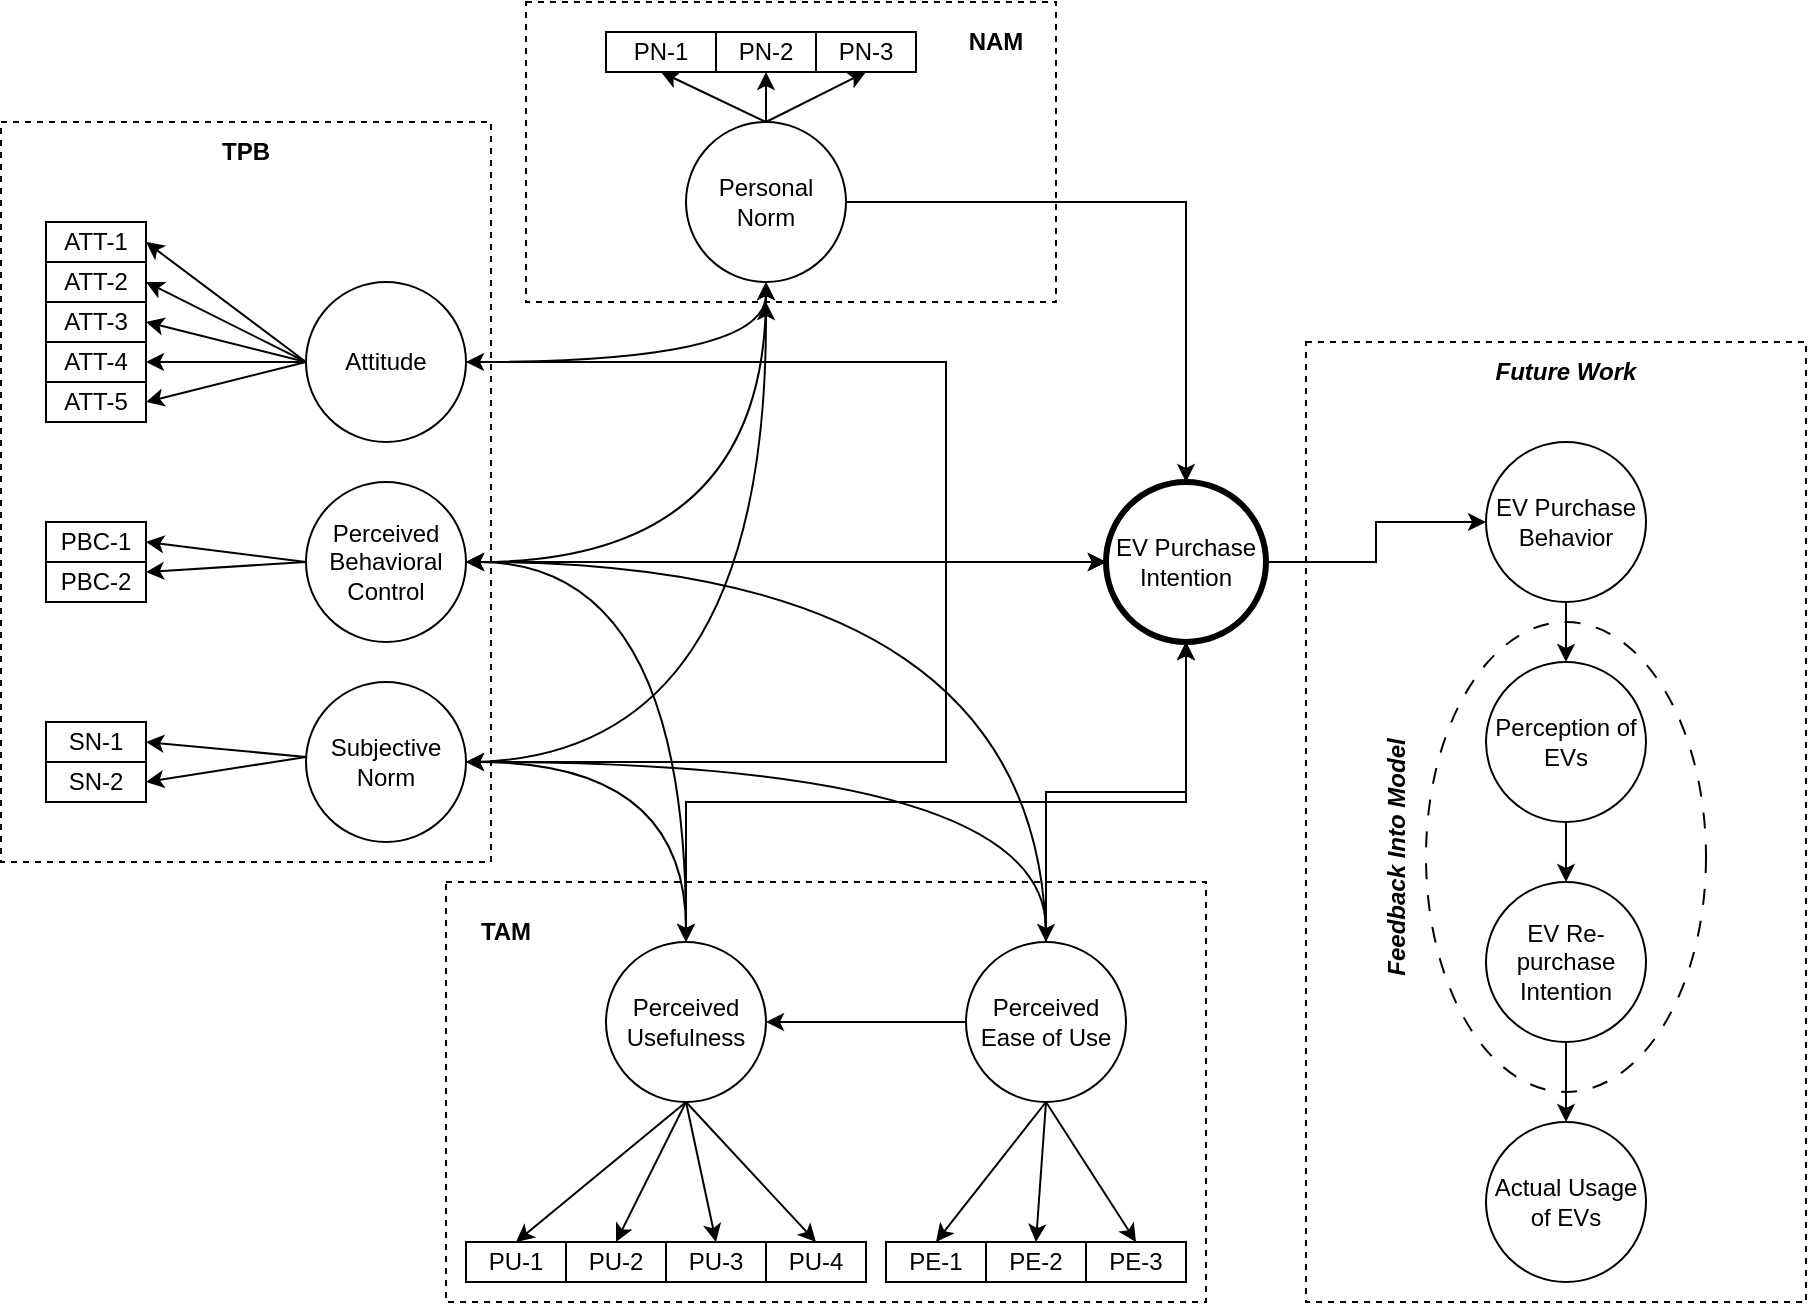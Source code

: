 <mxfile version="21.1.2" type="device">
  <diagram name="Page-1" id="kJrWrPGSgi8lEbWL6mTn">
    <mxGraphModel dx="1194" dy="741" grid="1" gridSize="10" guides="1" tooltips="1" connect="1" arrows="1" fold="1" page="1" pageScale="1" pageWidth="1169" pageHeight="827" math="0" shadow="0">
      <root>
        <mxCell id="0" />
        <mxCell id="1" parent="0" />
        <mxCell id="IYlS7my690wejQT6I9Gt-64" value="" style="whiteSpace=wrap;html=1;fillColor=none;dashed=1;" vertex="1" parent="1">
          <mxGeometry x="230" y="500" width="380" height="210" as="geometry" />
        </mxCell>
        <mxCell id="IYlS7my690wejQT6I9Gt-65" value="" style="whiteSpace=wrap;html=1;fillColor=none;dashed=1;" vertex="1" parent="1">
          <mxGeometry x="270" y="60" width="265" height="150" as="geometry" />
        </mxCell>
        <mxCell id="IYlS7my690wejQT6I9Gt-76" value="" style="ellipse;whiteSpace=wrap;html=1;dashed=1;dashPattern=8 8;fillColor=none;" vertex="1" parent="1">
          <mxGeometry x="720" y="370" width="140" height="235" as="geometry" />
        </mxCell>
        <mxCell id="IYlS7my690wejQT6I9Gt-69" value="" style="whiteSpace=wrap;html=1;fillColor=none;dashed=1;" vertex="1" parent="1">
          <mxGeometry x="660" y="230" width="250" height="480" as="geometry" />
        </mxCell>
        <mxCell id="IYlS7my690wejQT6I9Gt-66" value="" style="whiteSpace=wrap;html=1;fillColor=none;dashed=1;" vertex="1" parent="1">
          <mxGeometry x="7.5" y="120" width="245" height="370" as="geometry" />
        </mxCell>
        <mxCell id="IYlS7my690wejQT6I9Gt-90" style="edgeStyle=orthogonalEdgeStyle;rounded=0;orthogonalLoop=1;jettySize=auto;html=1;entryX=0;entryY=0.5;entryDx=0;entryDy=0;" edge="1" parent="1" source="IYlS7my690wejQT6I9Gt-1" target="IYlS7my690wejQT6I9Gt-67">
          <mxGeometry relative="1" as="geometry">
            <Array as="points">
              <mxPoint x="480" y="240" />
              <mxPoint x="480" y="340" />
            </Array>
          </mxGeometry>
        </mxCell>
        <mxCell id="IYlS7my690wejQT6I9Gt-110" style="edgeStyle=orthogonalEdgeStyle;curved=1;rounded=0;orthogonalLoop=1;jettySize=auto;html=1;exitX=1;exitY=0.5;exitDx=0;exitDy=0;entryX=0.5;entryY=1;entryDx=0;entryDy=0;startArrow=classic;startFill=1;" edge="1" parent="1" source="IYlS7my690wejQT6I9Gt-1" target="IYlS7my690wejQT6I9Gt-4">
          <mxGeometry relative="1" as="geometry" />
        </mxCell>
        <mxCell id="IYlS7my690wejQT6I9Gt-122" style="edgeStyle=none;rounded=0;orthogonalLoop=1;jettySize=auto;html=1;exitX=0;exitY=0.5;exitDx=0;exitDy=0;entryX=1;entryY=0.5;entryDx=0;entryDy=0;" edge="1" parent="1" source="IYlS7my690wejQT6I9Gt-1" target="IYlS7my690wejQT6I9Gt-102">
          <mxGeometry relative="1" as="geometry" />
        </mxCell>
        <mxCell id="IYlS7my690wejQT6I9Gt-1" value="Attitude" style="ellipse;whiteSpace=wrap;html=1;aspect=fixed;" vertex="1" parent="1">
          <mxGeometry x="160" y="200" width="80" height="80" as="geometry" />
        </mxCell>
        <mxCell id="IYlS7my690wejQT6I9Gt-91" style="edgeStyle=orthogonalEdgeStyle;rounded=0;orthogonalLoop=1;jettySize=auto;html=1;entryX=0;entryY=0.5;entryDx=0;entryDy=0;" edge="1" parent="1" source="IYlS7my690wejQT6I9Gt-2" target="IYlS7my690wejQT6I9Gt-67">
          <mxGeometry relative="1" as="geometry" />
        </mxCell>
        <mxCell id="IYlS7my690wejQT6I9Gt-114" style="edgeStyle=orthogonalEdgeStyle;curved=1;rounded=0;orthogonalLoop=1;jettySize=auto;html=1;exitX=1;exitY=0.5;exitDx=0;exitDy=0;entryX=0.5;entryY=1;entryDx=0;entryDy=0;startArrow=classic;startFill=1;" edge="1" parent="1" source="IYlS7my690wejQT6I9Gt-2" target="IYlS7my690wejQT6I9Gt-4">
          <mxGeometry relative="1" as="geometry" />
        </mxCell>
        <mxCell id="IYlS7my690wejQT6I9Gt-115" style="edgeStyle=orthogonalEdgeStyle;curved=1;rounded=0;orthogonalLoop=1;jettySize=auto;html=1;exitX=1;exitY=0.5;exitDx=0;exitDy=0;startArrow=classic;startFill=1;" edge="1" parent="1" source="IYlS7my690wejQT6I9Gt-2" target="IYlS7my690wejQT6I9Gt-5">
          <mxGeometry relative="1" as="geometry" />
        </mxCell>
        <mxCell id="IYlS7my690wejQT6I9Gt-116" style="edgeStyle=orthogonalEdgeStyle;curved=1;rounded=0;orthogonalLoop=1;jettySize=auto;html=1;exitX=1;exitY=0.5;exitDx=0;exitDy=0;startArrow=classic;startFill=1;" edge="1" parent="1" source="IYlS7my690wejQT6I9Gt-2">
          <mxGeometry relative="1" as="geometry">
            <mxPoint x="530" y="540" as="targetPoint" />
          </mxGeometry>
        </mxCell>
        <mxCell id="IYlS7my690wejQT6I9Gt-2" value="Perceived Behavioral Control" style="ellipse;whiteSpace=wrap;html=1;aspect=fixed;" vertex="1" parent="1">
          <mxGeometry x="160" y="300" width="80" height="80" as="geometry" />
        </mxCell>
        <mxCell id="IYlS7my690wejQT6I9Gt-92" style="edgeStyle=orthogonalEdgeStyle;rounded=0;orthogonalLoop=1;jettySize=auto;html=1;entryX=0;entryY=0.5;entryDx=0;entryDy=0;" edge="1" parent="1" source="IYlS7my690wejQT6I9Gt-3" target="IYlS7my690wejQT6I9Gt-67">
          <mxGeometry relative="1" as="geometry">
            <Array as="points">
              <mxPoint x="480" y="440" />
              <mxPoint x="480" y="340" />
            </Array>
          </mxGeometry>
        </mxCell>
        <mxCell id="IYlS7my690wejQT6I9Gt-117" style="edgeStyle=orthogonalEdgeStyle;curved=1;rounded=0;orthogonalLoop=1;jettySize=auto;html=1;exitX=1;exitY=0.5;exitDx=0;exitDy=0;entryX=0.5;entryY=0;entryDx=0;entryDy=0;startArrow=classic;startFill=1;" edge="1" parent="1" source="IYlS7my690wejQT6I9Gt-3" target="IYlS7my690wejQT6I9Gt-5">
          <mxGeometry relative="1" as="geometry" />
        </mxCell>
        <mxCell id="IYlS7my690wejQT6I9Gt-118" style="edgeStyle=orthogonalEdgeStyle;curved=1;rounded=0;orthogonalLoop=1;jettySize=auto;html=1;exitX=1;exitY=0.5;exitDx=0;exitDy=0;startArrow=classic;startFill=1;" edge="1" parent="1" source="IYlS7my690wejQT6I9Gt-3" target="IYlS7my690wejQT6I9Gt-6">
          <mxGeometry relative="1" as="geometry" />
        </mxCell>
        <mxCell id="IYlS7my690wejQT6I9Gt-119" style="edgeStyle=orthogonalEdgeStyle;curved=1;rounded=0;orthogonalLoop=1;jettySize=auto;html=1;exitX=1;exitY=0.5;exitDx=0;exitDy=0;" edge="1" parent="1" source="IYlS7my690wejQT6I9Gt-3">
          <mxGeometry relative="1" as="geometry">
            <mxPoint x="390" y="210" as="targetPoint" />
          </mxGeometry>
        </mxCell>
        <mxCell id="IYlS7my690wejQT6I9Gt-3" value="Subjective Norm" style="ellipse;whiteSpace=wrap;html=1;aspect=fixed;" vertex="1" parent="1">
          <mxGeometry x="160" y="400" width="80" height="80" as="geometry" />
        </mxCell>
        <mxCell id="IYlS7my690wejQT6I9Gt-89" style="edgeStyle=orthogonalEdgeStyle;rounded=0;orthogonalLoop=1;jettySize=auto;html=1;" edge="1" parent="1" source="IYlS7my690wejQT6I9Gt-4" target="IYlS7my690wejQT6I9Gt-67">
          <mxGeometry relative="1" as="geometry" />
        </mxCell>
        <mxCell id="IYlS7my690wejQT6I9Gt-4" value="Personal Norm" style="ellipse;whiteSpace=wrap;html=1;aspect=fixed;" vertex="1" parent="1">
          <mxGeometry x="350" y="120" width="80" height="80" as="geometry" />
        </mxCell>
        <mxCell id="IYlS7my690wejQT6I9Gt-18" value="" style="edgeStyle=orthogonalEdgeStyle;rounded=0;orthogonalLoop=1;jettySize=auto;html=1;" edge="1" parent="1" source="IYlS7my690wejQT6I9Gt-6" target="IYlS7my690wejQT6I9Gt-5">
          <mxGeometry relative="1" as="geometry" />
        </mxCell>
        <mxCell id="IYlS7my690wejQT6I9Gt-98" style="edgeStyle=orthogonalEdgeStyle;rounded=0;orthogonalLoop=1;jettySize=auto;html=1;" edge="1" parent="1" source="IYlS7my690wejQT6I9Gt-6" target="IYlS7my690wejQT6I9Gt-67">
          <mxGeometry relative="1" as="geometry" />
        </mxCell>
        <mxCell id="IYlS7my690wejQT6I9Gt-6" value="Perceived Ease of Use" style="ellipse;whiteSpace=wrap;html=1;aspect=fixed;" vertex="1" parent="1">
          <mxGeometry x="490" y="530" width="80" height="80" as="geometry" />
        </mxCell>
        <mxCell id="IYlS7my690wejQT6I9Gt-7" value="SN-1" style="rounded=0;whiteSpace=wrap;html=1;" vertex="1" parent="1">
          <mxGeometry x="30" y="420" width="50" height="20" as="geometry" />
        </mxCell>
        <mxCell id="IYlS7my690wejQT6I9Gt-8" value="SN-2" style="rounded=0;whiteSpace=wrap;html=1;" vertex="1" parent="1">
          <mxGeometry x="30" y="440" width="50" height="20" as="geometry" />
        </mxCell>
        <mxCell id="IYlS7my690wejQT6I9Gt-9" value="PU-1" style="rounded=0;whiteSpace=wrap;html=1;" vertex="1" parent="1">
          <mxGeometry x="240" y="680" width="50" height="20" as="geometry" />
        </mxCell>
        <mxCell id="IYlS7my690wejQT6I9Gt-10" value="PU-2" style="rounded=0;whiteSpace=wrap;html=1;" vertex="1" parent="1">
          <mxGeometry x="290" y="680" width="50" height="20" as="geometry" />
        </mxCell>
        <mxCell id="IYlS7my690wejQT6I9Gt-13" value="PU-3" style="rounded=0;whiteSpace=wrap;html=1;" vertex="1" parent="1">
          <mxGeometry x="340" y="680" width="50" height="20" as="geometry" />
        </mxCell>
        <mxCell id="IYlS7my690wejQT6I9Gt-15" value="PU-4" style="rounded=0;whiteSpace=wrap;html=1;" vertex="1" parent="1">
          <mxGeometry x="390" y="680" width="50" height="20" as="geometry" />
        </mxCell>
        <mxCell id="IYlS7my690wejQT6I9Gt-19" value="" style="endArrow=classic;html=1;rounded=0;exitX=0.5;exitY=1;exitDx=0;exitDy=0;entryX=0.5;entryY=0;entryDx=0;entryDy=0;" edge="1" parent="1" source="IYlS7my690wejQT6I9Gt-5" target="IYlS7my690wejQT6I9Gt-9">
          <mxGeometry width="50" height="50" relative="1" as="geometry">
            <mxPoint x="710" y="490" as="sourcePoint" />
            <mxPoint x="760" y="440" as="targetPoint" />
          </mxGeometry>
        </mxCell>
        <mxCell id="IYlS7my690wejQT6I9Gt-20" value="" style="endArrow=classic;html=1;rounded=0;exitX=0.5;exitY=1;exitDx=0;exitDy=0;entryX=0.5;entryY=0;entryDx=0;entryDy=0;" edge="1" parent="1" source="IYlS7my690wejQT6I9Gt-5" target="IYlS7my690wejQT6I9Gt-13">
          <mxGeometry width="50" height="50" relative="1" as="geometry">
            <mxPoint x="710" y="490" as="sourcePoint" />
            <mxPoint x="760" y="440" as="targetPoint" />
          </mxGeometry>
        </mxCell>
        <mxCell id="IYlS7my690wejQT6I9Gt-21" value="" style="endArrow=classic;html=1;rounded=0;entryX=0.5;entryY=0;entryDx=0;entryDy=0;exitX=0.5;exitY=1;exitDx=0;exitDy=0;" edge="1" parent="1" source="IYlS7my690wejQT6I9Gt-5" target="IYlS7my690wejQT6I9Gt-10">
          <mxGeometry width="50" height="50" relative="1" as="geometry">
            <mxPoint x="410" y="550" as="sourcePoint" />
            <mxPoint x="340" y="530" as="targetPoint" />
          </mxGeometry>
        </mxCell>
        <mxCell id="IYlS7my690wejQT6I9Gt-22" value="" style="endArrow=classic;html=1;rounded=0;exitX=0.5;exitY=1;exitDx=0;exitDy=0;entryX=0.5;entryY=0;entryDx=0;entryDy=0;" edge="1" parent="1" source="IYlS7my690wejQT6I9Gt-5" target="IYlS7my690wejQT6I9Gt-15">
          <mxGeometry width="50" height="50" relative="1" as="geometry">
            <mxPoint x="420" y="560" as="sourcePoint" />
            <mxPoint x="340" y="580" as="targetPoint" />
          </mxGeometry>
        </mxCell>
        <mxCell id="IYlS7my690wejQT6I9Gt-23" value="PE-1" style="rounded=0;whiteSpace=wrap;html=1;" vertex="1" parent="1">
          <mxGeometry x="450" y="680" width="50" height="20" as="geometry" />
        </mxCell>
        <mxCell id="IYlS7my690wejQT6I9Gt-24" value="PE-2" style="rounded=0;whiteSpace=wrap;html=1;" vertex="1" parent="1">
          <mxGeometry x="500" y="680" width="50" height="20" as="geometry" />
        </mxCell>
        <mxCell id="IYlS7my690wejQT6I9Gt-25" value="PE-3" style="rounded=0;whiteSpace=wrap;html=1;" vertex="1" parent="1">
          <mxGeometry x="550" y="680" width="50" height="20" as="geometry" />
        </mxCell>
        <mxCell id="IYlS7my690wejQT6I9Gt-26" value="" style="endArrow=classic;html=1;rounded=0;entryX=0.5;entryY=0;entryDx=0;entryDy=0;" edge="1" parent="1" target="IYlS7my690wejQT6I9Gt-23">
          <mxGeometry width="50" height="50" relative="1" as="geometry">
            <mxPoint x="530" y="610" as="sourcePoint" />
            <mxPoint x="340" y="605" as="targetPoint" />
          </mxGeometry>
        </mxCell>
        <mxCell id="IYlS7my690wejQT6I9Gt-27" value="" style="endArrow=classic;html=1;rounded=0;exitX=0.5;exitY=1;exitDx=0;exitDy=0;entryX=0.5;entryY=0;entryDx=0;entryDy=0;" edge="1" parent="1" source="IYlS7my690wejQT6I9Gt-6" target="IYlS7my690wejQT6I9Gt-24">
          <mxGeometry width="50" height="50" relative="1" as="geometry">
            <mxPoint x="420" y="690" as="sourcePoint" />
            <mxPoint x="340" y="670" as="targetPoint" />
          </mxGeometry>
        </mxCell>
        <mxCell id="IYlS7my690wejQT6I9Gt-28" value="" style="endArrow=classic;html=1;rounded=0;exitX=0.5;exitY=1;exitDx=0;exitDy=0;entryX=0.5;entryY=0;entryDx=0;entryDy=0;" edge="1" parent="1" source="IYlS7my690wejQT6I9Gt-6" target="IYlS7my690wejQT6I9Gt-25">
          <mxGeometry width="50" height="50" relative="1" as="geometry">
            <mxPoint x="430" y="700" as="sourcePoint" />
            <mxPoint x="540" y="680" as="targetPoint" />
          </mxGeometry>
        </mxCell>
        <mxCell id="IYlS7my690wejQT6I9Gt-29" value="PBC-1" style="rounded=0;whiteSpace=wrap;html=1;" vertex="1" parent="1">
          <mxGeometry x="30" y="320" width="50" height="20" as="geometry" />
        </mxCell>
        <mxCell id="IYlS7my690wejQT6I9Gt-30" value="ATT-1" style="rounded=0;whiteSpace=wrap;html=1;" vertex="1" parent="1">
          <mxGeometry x="30" y="170" width="50" height="20" as="geometry" />
        </mxCell>
        <mxCell id="IYlS7my690wejQT6I9Gt-31" value="ATT-2" style="rounded=0;whiteSpace=wrap;html=1;" vertex="1" parent="1">
          <mxGeometry x="30" y="190" width="50" height="20" as="geometry" />
        </mxCell>
        <mxCell id="IYlS7my690wejQT6I9Gt-32" value="ATT-3" style="rounded=0;whiteSpace=wrap;html=1;" vertex="1" parent="1">
          <mxGeometry x="30" y="210" width="50" height="20" as="geometry" />
        </mxCell>
        <mxCell id="IYlS7my690wejQT6I9Gt-33" value="PBC-2" style="rounded=0;whiteSpace=wrap;html=1;" vertex="1" parent="1">
          <mxGeometry x="30" y="340" width="50" height="20" as="geometry" />
        </mxCell>
        <mxCell id="IYlS7my690wejQT6I9Gt-34" value="PN-1" style="rounded=0;whiteSpace=wrap;html=1;" vertex="1" parent="1">
          <mxGeometry x="310" y="75" width="55" height="20" as="geometry" />
        </mxCell>
        <mxCell id="IYlS7my690wejQT6I9Gt-36" value="PN-2" style="rounded=0;whiteSpace=wrap;html=1;" vertex="1" parent="1">
          <mxGeometry x="365" y="75" width="50" height="20" as="geometry" />
        </mxCell>
        <mxCell id="IYlS7my690wejQT6I9Gt-37" value="PN-3" style="rounded=0;whiteSpace=wrap;html=1;" vertex="1" parent="1">
          <mxGeometry x="415" y="75" width="50" height="20" as="geometry" />
        </mxCell>
        <mxCell id="IYlS7my690wejQT6I9Gt-42" value="" style="endArrow=classic;html=1;rounded=0;exitX=0;exitY=0.5;exitDx=0;exitDy=0;entryX=1;entryY=0.5;entryDx=0;entryDy=0;" edge="1" parent="1" target="IYlS7my690wejQT6I9Gt-30">
          <mxGeometry width="50" height="50" relative="1" as="geometry">
            <mxPoint x="160" y="240" as="sourcePoint" />
            <mxPoint x="80" y="200" as="targetPoint" />
          </mxGeometry>
        </mxCell>
        <mxCell id="IYlS7my690wejQT6I9Gt-43" value="" style="endArrow=classic;html=1;rounded=0;exitX=0;exitY=0.5;exitDx=0;exitDy=0;entryX=1;entryY=0.5;entryDx=0;entryDy=0;" edge="1" parent="1" target="IYlS7my690wejQT6I9Gt-32">
          <mxGeometry width="50" height="50" relative="1" as="geometry">
            <mxPoint x="160" y="240" as="sourcePoint" />
            <mxPoint x="80" y="260" as="targetPoint" />
          </mxGeometry>
        </mxCell>
        <mxCell id="IYlS7my690wejQT6I9Gt-44" value="" style="endArrow=classic;html=1;rounded=0;entryX=1;entryY=0.5;entryDx=0;entryDy=0;" edge="1" parent="1" target="IYlS7my690wejQT6I9Gt-31">
          <mxGeometry width="50" height="50" relative="1" as="geometry">
            <mxPoint x="160" y="240" as="sourcePoint" />
            <mxPoint x="80" y="230" as="targetPoint" />
          </mxGeometry>
        </mxCell>
        <mxCell id="IYlS7my690wejQT6I9Gt-45" value="" style="endArrow=classic;html=1;rounded=0;exitX=0;exitY=0.5;exitDx=0;exitDy=0;entryX=1;entryY=0.5;entryDx=0;entryDy=0;" edge="1" parent="1" target="IYlS7my690wejQT6I9Gt-46">
          <mxGeometry width="50" height="50" relative="1" as="geometry">
            <mxPoint x="160" y="240" as="sourcePoint" />
            <mxPoint x="80" y="285" as="targetPoint" />
          </mxGeometry>
        </mxCell>
        <mxCell id="IYlS7my690wejQT6I9Gt-46" value="ATT-4" style="rounded=0;whiteSpace=wrap;html=1;" vertex="1" parent="1">
          <mxGeometry x="30" y="230" width="50" height="20" as="geometry" />
        </mxCell>
        <mxCell id="IYlS7my690wejQT6I9Gt-54" value="" style="endArrow=classic;html=1;rounded=0;exitX=0;exitY=0.5;exitDx=0;exitDy=0;entryX=1;entryY=0.25;entryDx=0;entryDy=0;" edge="1" parent="1" target="IYlS7my690wejQT6I9Gt-33">
          <mxGeometry width="50" height="50" relative="1" as="geometry">
            <mxPoint x="160" y="340" as="sourcePoint" />
            <mxPoint x="80" y="370" as="targetPoint" />
          </mxGeometry>
        </mxCell>
        <mxCell id="IYlS7my690wejQT6I9Gt-55" value="" style="endArrow=classic;html=1;rounded=0;entryX=1;entryY=0.5;entryDx=0;entryDy=0;" edge="1" parent="1" target="IYlS7my690wejQT6I9Gt-29">
          <mxGeometry width="50" height="50" relative="1" as="geometry">
            <mxPoint x="160" y="340" as="sourcePoint" />
            <mxPoint x="90" y="365" as="targetPoint" />
          </mxGeometry>
        </mxCell>
        <mxCell id="IYlS7my690wejQT6I9Gt-56" value="" style="endArrow=classic;html=1;rounded=0;exitX=0;exitY=0.5;exitDx=0;exitDy=0;entryX=1;entryY=0.5;entryDx=0;entryDy=0;" edge="1" parent="1" target="IYlS7my690wejQT6I9Gt-8">
          <mxGeometry width="50" height="50" relative="1" as="geometry">
            <mxPoint x="160" y="437.5" as="sourcePoint" />
            <mxPoint x="80" y="452.5" as="targetPoint" />
          </mxGeometry>
        </mxCell>
        <mxCell id="IYlS7my690wejQT6I9Gt-57" value="" style="endArrow=classic;html=1;rounded=0;entryX=1;entryY=0.5;entryDx=0;entryDy=0;" edge="1" parent="1" target="IYlS7my690wejQT6I9Gt-7">
          <mxGeometry width="50" height="50" relative="1" as="geometry">
            <mxPoint x="160" y="437.5" as="sourcePoint" />
            <mxPoint x="80" y="427.5" as="targetPoint" />
          </mxGeometry>
        </mxCell>
        <mxCell id="IYlS7my690wejQT6I9Gt-58" value="" style="endArrow=classic;html=1;rounded=0;entryX=0.5;entryY=1;entryDx=0;entryDy=0;exitX=0.5;exitY=0;exitDx=0;exitDy=0;" edge="1" parent="1" source="IYlS7my690wejQT6I9Gt-4" target="IYlS7my690wejQT6I9Gt-36">
          <mxGeometry width="50" height="50" relative="1" as="geometry">
            <mxPoint x="410" y="110" as="sourcePoint" />
            <mxPoint x="330" y="155" as="targetPoint" />
          </mxGeometry>
        </mxCell>
        <mxCell id="IYlS7my690wejQT6I9Gt-59" value="" style="endArrow=classic;html=1;rounded=0;entryX=0.5;entryY=1;entryDx=0;entryDy=0;exitX=0.5;exitY=0;exitDx=0;exitDy=0;" edge="1" parent="1" source="IYlS7my690wejQT6I9Gt-4" target="IYlS7my690wejQT6I9Gt-34">
          <mxGeometry width="50" height="50" relative="1" as="geometry">
            <mxPoint x="410" y="140" as="sourcePoint" />
            <mxPoint x="330" y="130" as="targetPoint" />
          </mxGeometry>
        </mxCell>
        <mxCell id="IYlS7my690wejQT6I9Gt-60" value="" style="endArrow=classic;html=1;rounded=0;exitX=0.5;exitY=0;exitDx=0;exitDy=0;entryX=0.5;entryY=1;entryDx=0;entryDy=0;" edge="1" parent="1" source="IYlS7my690wejQT6I9Gt-4" target="IYlS7my690wejQT6I9Gt-37">
          <mxGeometry width="50" height="50" relative="1" as="geometry">
            <mxPoint x="410" y="110" as="sourcePoint" />
            <mxPoint x="450" y="90" as="targetPoint" />
          </mxGeometry>
        </mxCell>
        <mxCell id="IYlS7my690wejQT6I9Gt-61" value="&lt;b&gt;TPB&lt;/b&gt;" style="text;strokeColor=none;align=center;fillColor=none;html=1;verticalAlign=middle;whiteSpace=wrap;rounded=0;" vertex="1" parent="1">
          <mxGeometry x="100" y="120" width="60" height="30" as="geometry" />
        </mxCell>
        <mxCell id="IYlS7my690wejQT6I9Gt-62" value="&lt;b&gt;NAM&lt;/b&gt;" style="text;strokeColor=none;align=center;fillColor=none;html=1;verticalAlign=middle;whiteSpace=wrap;rounded=0;" vertex="1" parent="1">
          <mxGeometry x="475" y="65" width="60" height="30" as="geometry" />
        </mxCell>
        <mxCell id="IYlS7my690wejQT6I9Gt-63" value="&lt;b&gt;TAM&lt;/b&gt;" style="text;strokeColor=none;align=center;fillColor=none;html=1;verticalAlign=middle;whiteSpace=wrap;rounded=0;" vertex="1" parent="1">
          <mxGeometry x="230" y="510" width="60" height="30" as="geometry" />
        </mxCell>
        <mxCell id="IYlS7my690wejQT6I9Gt-79" value="" style="edgeStyle=orthogonalEdgeStyle;rounded=0;orthogonalLoop=1;jettySize=auto;html=1;" edge="1" parent="1" source="IYlS7my690wejQT6I9Gt-67" target="IYlS7my690wejQT6I9Gt-68">
          <mxGeometry relative="1" as="geometry" />
        </mxCell>
        <mxCell id="IYlS7my690wejQT6I9Gt-67" value="EV Purchase Intention" style="ellipse;whiteSpace=wrap;html=1;aspect=fixed;strokeWidth=3;" vertex="1" parent="1">
          <mxGeometry x="560" y="300" width="80" height="80" as="geometry" />
        </mxCell>
        <mxCell id="IYlS7my690wejQT6I9Gt-82" value="" style="edgeStyle=orthogonalEdgeStyle;rounded=0;orthogonalLoop=1;jettySize=auto;html=1;" edge="1" parent="1" source="IYlS7my690wejQT6I9Gt-68" target="IYlS7my690wejQT6I9Gt-72">
          <mxGeometry relative="1" as="geometry" />
        </mxCell>
        <mxCell id="IYlS7my690wejQT6I9Gt-68" value="EV Purchase Behavior" style="ellipse;whiteSpace=wrap;html=1;aspect=fixed;" vertex="1" parent="1">
          <mxGeometry x="750" y="280" width="80" height="80" as="geometry" />
        </mxCell>
        <mxCell id="IYlS7my690wejQT6I9Gt-70" value="&lt;b&gt;&lt;i&gt;Future Work&lt;/i&gt;&lt;/b&gt;" style="text;strokeColor=none;align=center;fillColor=none;html=1;verticalAlign=middle;whiteSpace=wrap;rounded=0;" vertex="1" parent="1">
          <mxGeometry x="715" y="230" width="150" height="30" as="geometry" />
        </mxCell>
        <mxCell id="IYlS7my690wejQT6I9Gt-80" value="" style="edgeStyle=orthogonalEdgeStyle;rounded=0;orthogonalLoop=1;jettySize=auto;html=1;" edge="1" parent="1" source="IYlS7my690wejQT6I9Gt-72" target="IYlS7my690wejQT6I9Gt-73">
          <mxGeometry relative="1" as="geometry" />
        </mxCell>
        <mxCell id="IYlS7my690wejQT6I9Gt-72" value="Perception of EVs" style="ellipse;whiteSpace=wrap;html=1;aspect=fixed;" vertex="1" parent="1">
          <mxGeometry x="750" y="390" width="80" height="80" as="geometry" />
        </mxCell>
        <mxCell id="IYlS7my690wejQT6I9Gt-81" value="" style="edgeStyle=orthogonalEdgeStyle;rounded=0;orthogonalLoop=1;jettySize=auto;html=1;" edge="1" parent="1" source="IYlS7my690wejQT6I9Gt-73" target="IYlS7my690wejQT6I9Gt-74">
          <mxGeometry relative="1" as="geometry" />
        </mxCell>
        <mxCell id="IYlS7my690wejQT6I9Gt-73" value="EV Re-purchase Intention" style="ellipse;whiteSpace=wrap;html=1;aspect=fixed;" vertex="1" parent="1">
          <mxGeometry x="750" y="500" width="80" height="80" as="geometry" />
        </mxCell>
        <mxCell id="IYlS7my690wejQT6I9Gt-74" value="Actual Usage of EVs" style="ellipse;whiteSpace=wrap;html=1;aspect=fixed;" vertex="1" parent="1">
          <mxGeometry x="750" y="620" width="80" height="80" as="geometry" />
        </mxCell>
        <mxCell id="IYlS7my690wejQT6I9Gt-83" value="&lt;b&gt;&lt;i&gt;Feedback Into Model&lt;/i&gt;&lt;/b&gt;" style="text;strokeColor=none;align=center;fillColor=none;html=1;verticalAlign=middle;whiteSpace=wrap;rounded=0;rotation=-90;" vertex="1" parent="1">
          <mxGeometry x="630" y="477.5" width="150" height="20" as="geometry" />
        </mxCell>
        <mxCell id="IYlS7my690wejQT6I9Gt-99" style="edgeStyle=orthogonalEdgeStyle;rounded=0;orthogonalLoop=1;jettySize=auto;html=1;entryX=0.5;entryY=1;entryDx=0;entryDy=0;" edge="1" parent="1" source="IYlS7my690wejQT6I9Gt-5" target="IYlS7my690wejQT6I9Gt-67">
          <mxGeometry relative="1" as="geometry">
            <Array as="points">
              <mxPoint x="350" y="460" />
              <mxPoint x="600" y="460" />
            </Array>
          </mxGeometry>
        </mxCell>
        <mxCell id="IYlS7my690wejQT6I9Gt-5" value="Perceived Usefulness" style="ellipse;whiteSpace=wrap;html=1;aspect=fixed;" vertex="1" parent="1">
          <mxGeometry x="310" y="530" width="80" height="80" as="geometry" />
        </mxCell>
        <mxCell id="IYlS7my690wejQT6I9Gt-102" value="ATT-5" style="rounded=0;whiteSpace=wrap;html=1;" vertex="1" parent="1">
          <mxGeometry x="30" y="250" width="50" height="20" as="geometry" />
        </mxCell>
      </root>
    </mxGraphModel>
  </diagram>
</mxfile>
